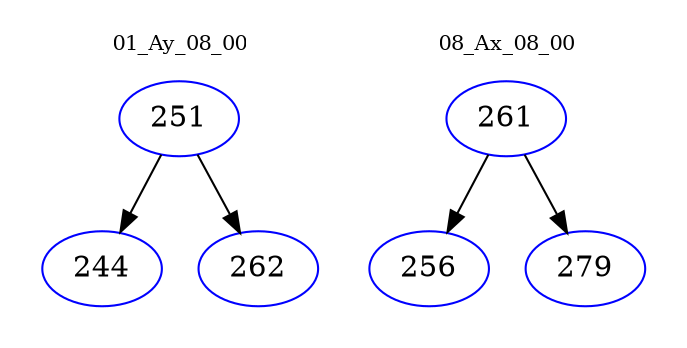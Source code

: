 digraph{
subgraph cluster_0 {
color = white
label = "01_Ay_08_00";
fontsize=10;
T0_251 [label="251", color="blue"]
T0_251 -> T0_244 [color="black"]
T0_244 [label="244", color="blue"]
T0_251 -> T0_262 [color="black"]
T0_262 [label="262", color="blue"]
}
subgraph cluster_1 {
color = white
label = "08_Ax_08_00";
fontsize=10;
T1_261 [label="261", color="blue"]
T1_261 -> T1_256 [color="black"]
T1_256 [label="256", color="blue"]
T1_261 -> T1_279 [color="black"]
T1_279 [label="279", color="blue"]
}
}
